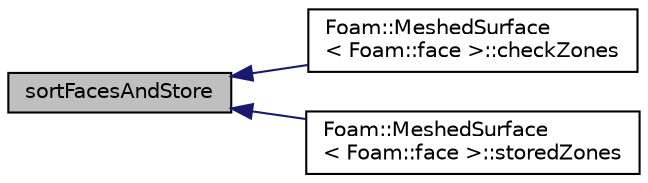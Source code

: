 digraph "sortFacesAndStore"
{
  bgcolor="transparent";
  edge [fontname="Helvetica",fontsize="10",labelfontname="Helvetica",labelfontsize="10"];
  node [fontname="Helvetica",fontsize="10",shape=record];
  rankdir="LR";
  Node115 [label="sortFacesAndStore",height=0.2,width=0.4,color="black", fillcolor="grey75", style="filled", fontcolor="black"];
  Node115 -> Node116 [dir="back",color="midnightblue",fontsize="10",style="solid",fontname="Helvetica"];
  Node116 [label="Foam::MeshedSurface\l\< Foam::face \>::checkZones",height=0.2,width=0.4,color="black",URL="$a30833.html#af68c0ce74b1ff6da07f8481db8c415ef",tooltip="Basic sanity check on zones. "];
  Node115 -> Node117 [dir="back",color="midnightblue",fontsize="10",style="solid",fontname="Helvetica"];
  Node117 [label="Foam::MeshedSurface\l\< Foam::face \>::storedZones",height=0.2,width=0.4,color="black",URL="$a30833.html#aa4da19498e7e904ff22cf57fc8899360",tooltip="Non-const access to the zones. "];
}
